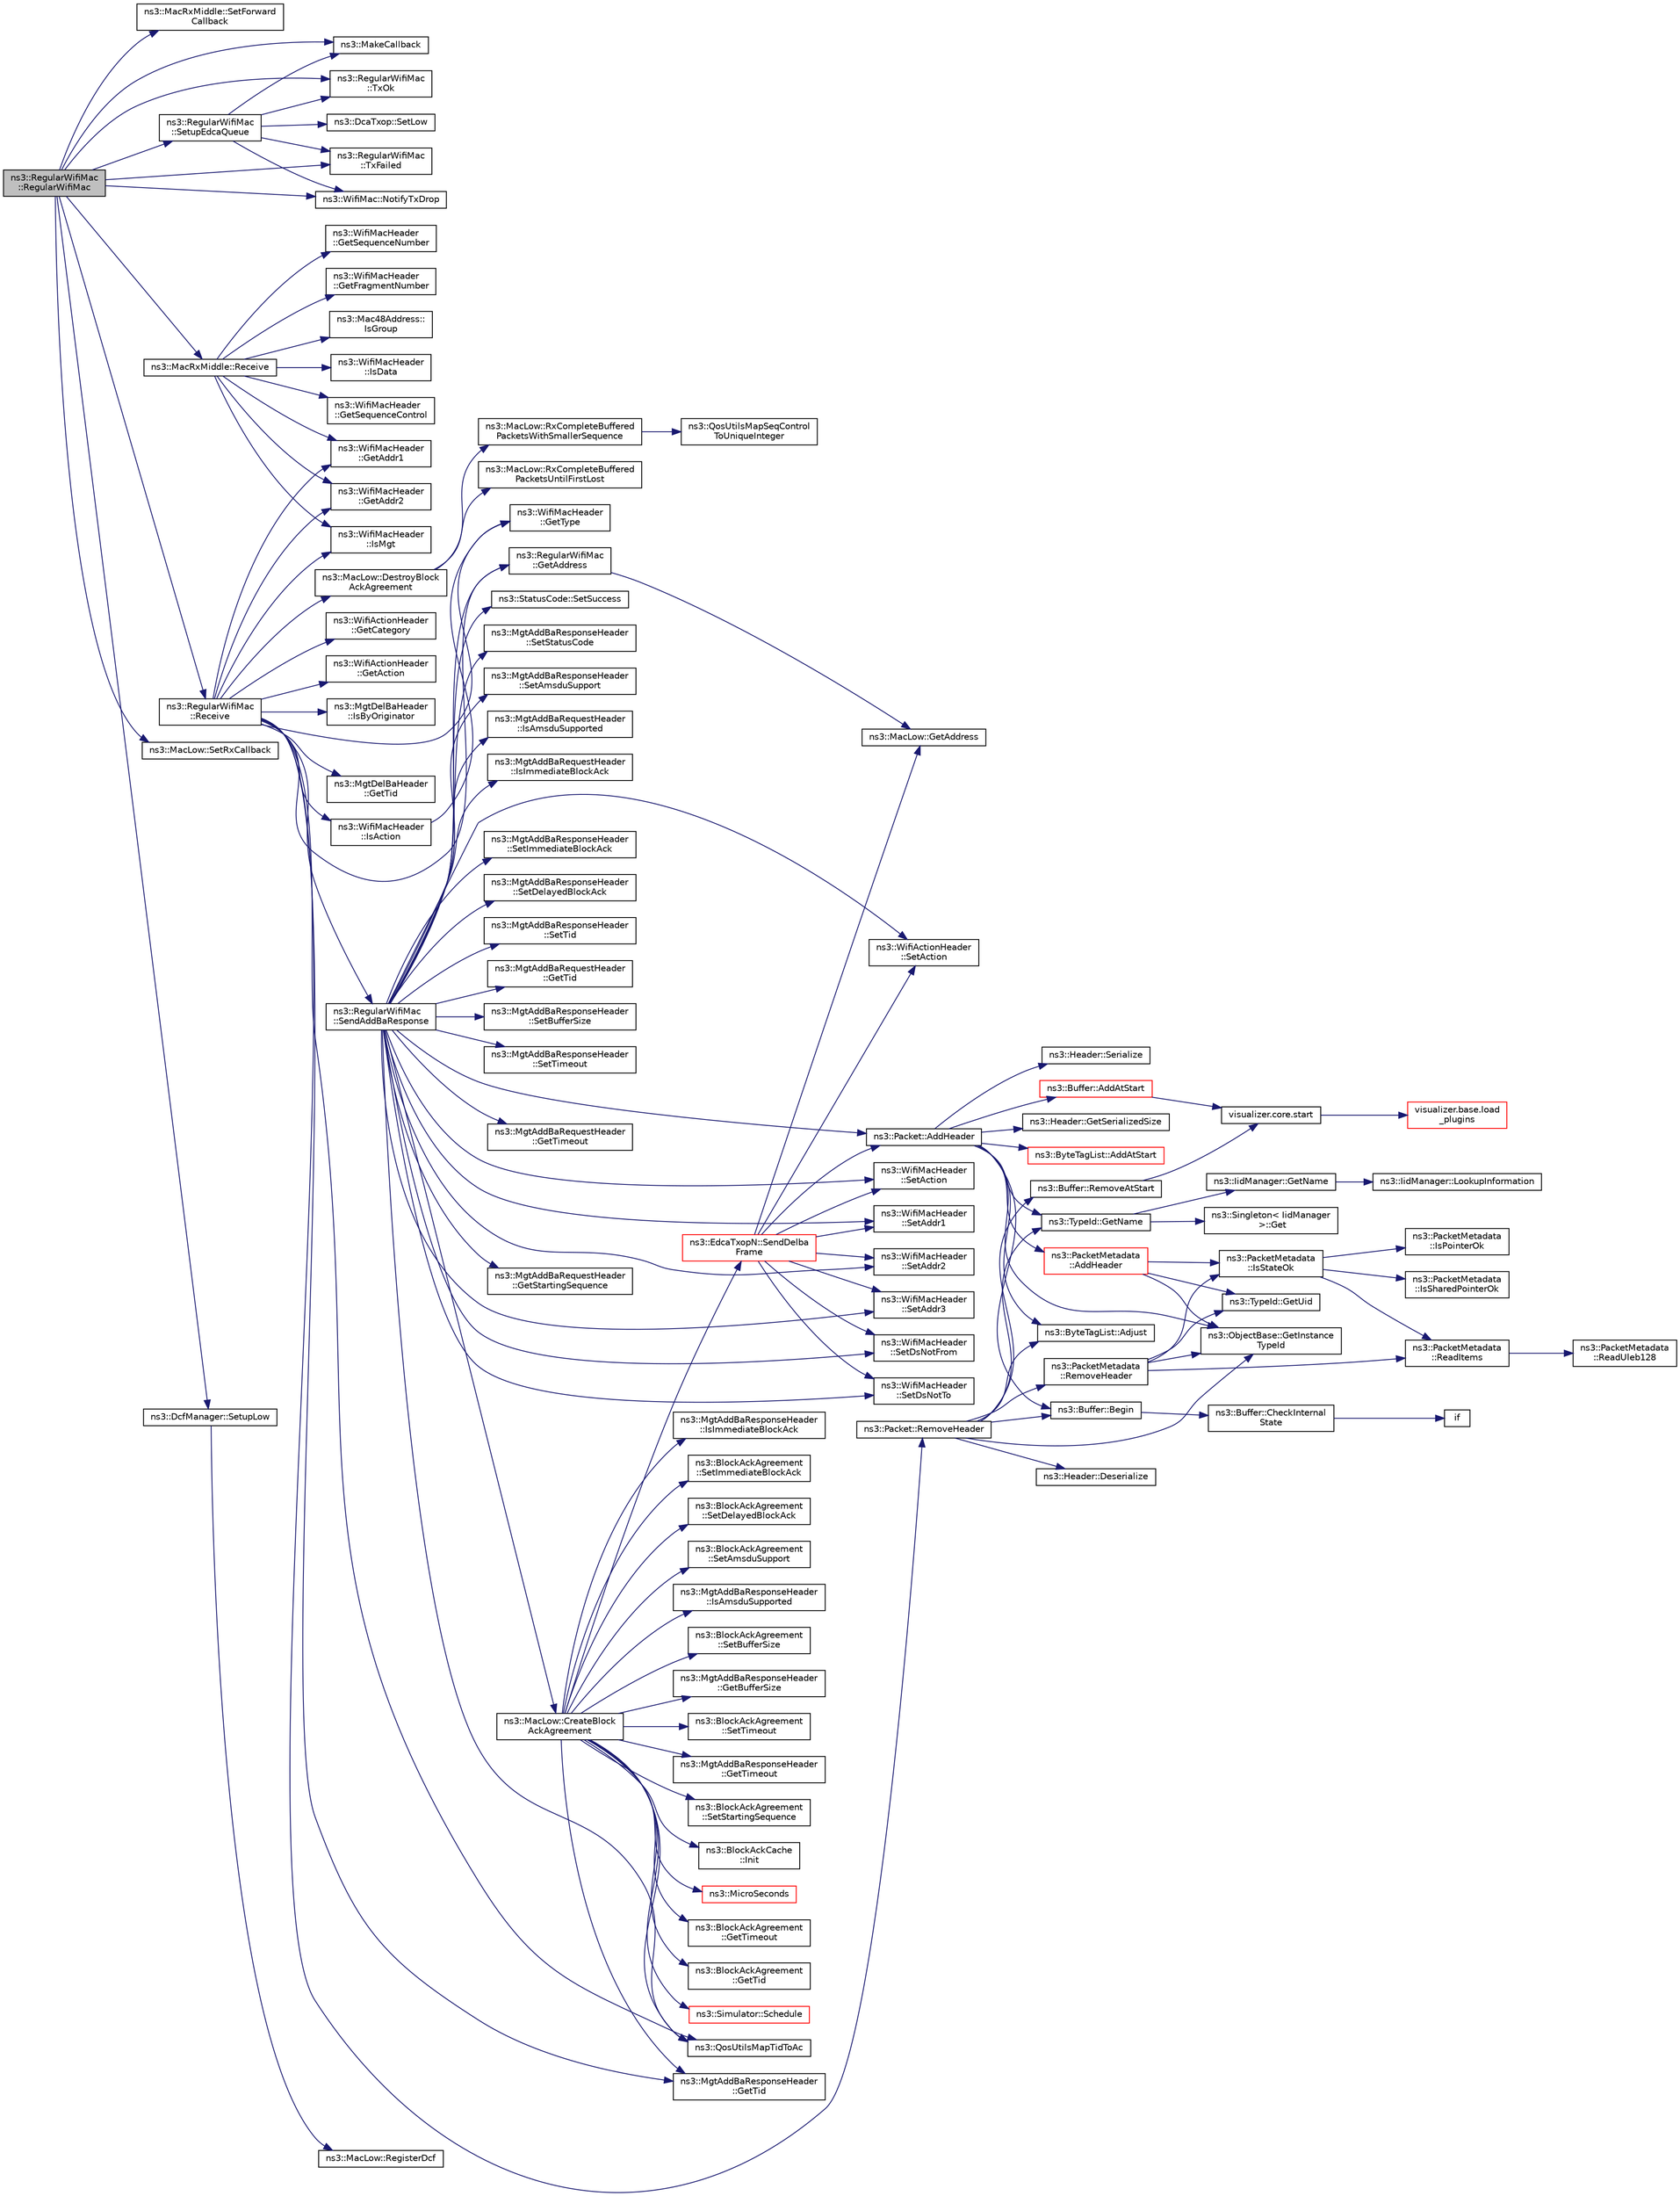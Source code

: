 digraph "ns3::RegularWifiMac::RegularWifiMac"
{
  edge [fontname="Helvetica",fontsize="10",labelfontname="Helvetica",labelfontsize="10"];
  node [fontname="Helvetica",fontsize="10",shape=record];
  rankdir="LR";
  Node1 [label="ns3::RegularWifiMac\l::RegularWifiMac",height=0.2,width=0.4,color="black", fillcolor="grey75", style="filled", fontcolor="black"];
  Node1 -> Node2 [color="midnightblue",fontsize="10",style="solid"];
  Node2 [label="ns3::MacRxMiddle::SetForward\lCallback",height=0.2,width=0.4,color="black", fillcolor="white", style="filled",URL="$d9/dfc/classns3_1_1MacRxMiddle.html#a0ad2ae4b6ac935309311eae2997bd9b8"];
  Node1 -> Node3 [color="midnightblue",fontsize="10",style="solid"];
  Node3 [label="ns3::MakeCallback",height=0.2,width=0.4,color="black", fillcolor="white", style="filled",URL="$dd/de0/group__makecallbackmemptr.html#ga9376283685aa99d204048d6a4b7610a4"];
  Node1 -> Node4 [color="midnightblue",fontsize="10",style="solid"];
  Node4 [label="ns3::RegularWifiMac\l::Receive",height=0.2,width=0.4,color="black", fillcolor="white", style="filled",URL="$df/db9/classns3_1_1RegularWifiMac.html#a9abbbcea65b6dc416ab1b44785c40e9f"];
  Node4 -> Node5 [color="midnightblue",fontsize="10",style="solid"];
  Node5 [label="ns3::WifiMacHeader\l::GetAddr1",height=0.2,width=0.4,color="black", fillcolor="white", style="filled",URL="$d2/d9b/classns3_1_1WifiMacHeader.html#a5ddcfd82e7c5a17ffea5be9246544530"];
  Node4 -> Node6 [color="midnightblue",fontsize="10",style="solid"];
  Node6 [label="ns3::WifiMacHeader\l::GetAddr2",height=0.2,width=0.4,color="black", fillcolor="white", style="filled",URL="$d2/d9b/classns3_1_1WifiMacHeader.html#ac1fa908f4fb46931e5b33e3f4daa54d2"];
  Node4 -> Node7 [color="midnightblue",fontsize="10",style="solid"];
  Node7 [label="ns3::RegularWifiMac\l::GetAddress",height=0.2,width=0.4,color="black", fillcolor="white", style="filled",URL="$df/db9/classns3_1_1RegularWifiMac.html#aea719a7d05fbc664c50479fc900777b7"];
  Node7 -> Node8 [color="midnightblue",fontsize="10",style="solid"];
  Node8 [label="ns3::MacLow::GetAddress",height=0.2,width=0.4,color="black", fillcolor="white", style="filled",URL="$d3/da6/classns3_1_1MacLow.html#a109922d4f2bb1ee0b2a66aa3bcc48e2f"];
  Node4 -> Node9 [color="midnightblue",fontsize="10",style="solid"];
  Node9 [label="ns3::WifiMacHeader\l::IsMgt",height=0.2,width=0.4,color="black", fillcolor="white", style="filled",URL="$d2/d9b/classns3_1_1WifiMacHeader.html#a2b62ae36cdfcba18d588da756aee4f61"];
  Node4 -> Node10 [color="midnightblue",fontsize="10",style="solid"];
  Node10 [label="ns3::WifiMacHeader\l::IsAction",height=0.2,width=0.4,color="black", fillcolor="white", style="filled",URL="$d2/d9b/classns3_1_1WifiMacHeader.html#a4f0f1dc289f21d3840bd782ff309d33a"];
  Node10 -> Node11 [color="midnightblue",fontsize="10",style="solid"];
  Node11 [label="ns3::WifiMacHeader\l::GetType",height=0.2,width=0.4,color="black", fillcolor="white", style="filled",URL="$d2/d9b/classns3_1_1WifiMacHeader.html#a393067652a2b6c06d645366912ddf748"];
  Node4 -> Node12 [color="midnightblue",fontsize="10",style="solid"];
  Node12 [label="ns3::Packet::RemoveHeader",height=0.2,width=0.4,color="black", fillcolor="white", style="filled",URL="$dd/d7a/classns3_1_1Packet.html#a0961eccf975d75f902d40956c93ba63e",tooltip="Deserialize and remove the header from the internal buffer. "];
  Node12 -> Node13 [color="midnightblue",fontsize="10",style="solid"];
  Node13 [label="ns3::Header::Deserialize",height=0.2,width=0.4,color="black", fillcolor="white", style="filled",URL="$d6/dae/classns3_1_1Header.html#a78be9400bb66b2a8543606f395ef5396"];
  Node12 -> Node14 [color="midnightblue",fontsize="10",style="solid"];
  Node14 [label="ns3::Buffer::Begin",height=0.2,width=0.4,color="black", fillcolor="white", style="filled",URL="$da/d85/classns3_1_1Buffer.html#a893d4bf50df13e730b6cd0fda91b967f"];
  Node14 -> Node15 [color="midnightblue",fontsize="10",style="solid"];
  Node15 [label="ns3::Buffer::CheckInternal\lState",height=0.2,width=0.4,color="black", fillcolor="white", style="filled",URL="$da/d85/classns3_1_1Buffer.html#a6202ce7f1ecc1fc7a14cc13017375d14",tooltip="Checks the internal buffer structures consistency. "];
  Node15 -> Node16 [color="midnightblue",fontsize="10",style="solid"];
  Node16 [label="if",height=0.2,width=0.4,color="black", fillcolor="white", style="filled",URL="$d8/d0e/loss__ITU1238_8m.html#a419d895abe1313c35fa353c93802647e"];
  Node12 -> Node17 [color="midnightblue",fontsize="10",style="solid"];
  Node17 [label="ns3::ObjectBase::GetInstance\lTypeId",height=0.2,width=0.4,color="black", fillcolor="white", style="filled",URL="$d2/dac/classns3_1_1ObjectBase.html#abe5b43a6f5b99a92a4c3122db31f06fb"];
  Node12 -> Node18 [color="midnightblue",fontsize="10",style="solid"];
  Node18 [label="ns3::TypeId::GetName",height=0.2,width=0.4,color="black", fillcolor="white", style="filled",URL="$d6/d11/classns3_1_1TypeId.html#aa3c41c79ae428b3cb396a9c6bb3ef314"];
  Node18 -> Node19 [color="midnightblue",fontsize="10",style="solid"];
  Node19 [label="ns3::Singleton\< IidManager\l \>::Get",height=0.2,width=0.4,color="black", fillcolor="white", style="filled",URL="$d8/d77/classns3_1_1Singleton.html#a80a2cd3c25a27ea72add7a9f7a141ffa"];
  Node18 -> Node20 [color="midnightblue",fontsize="10",style="solid"];
  Node20 [label="ns3::IidManager::GetName",height=0.2,width=0.4,color="black", fillcolor="white", style="filled",URL="$d4/d1c/classns3_1_1IidManager.html#a5d68d0f0f44594dcdec239dbdb5bf53c"];
  Node20 -> Node21 [color="midnightblue",fontsize="10",style="solid"];
  Node21 [label="ns3::IidManager::LookupInformation",height=0.2,width=0.4,color="black", fillcolor="white", style="filled",URL="$d4/d1c/classns3_1_1IidManager.html#a6b1f4ba2815dba27a377e8a8db2384cf"];
  Node12 -> Node22 [color="midnightblue",fontsize="10",style="solid"];
  Node22 [label="ns3::Buffer::RemoveAtStart",height=0.2,width=0.4,color="black", fillcolor="white", style="filled",URL="$da/d85/classns3_1_1Buffer.html#adeecbb3e8f518aec6fee0437578ade4b"];
  Node22 -> Node23 [color="midnightblue",fontsize="10",style="solid"];
  Node23 [label="visualizer.core.start",height=0.2,width=0.4,color="black", fillcolor="white", style="filled",URL="$df/d6c/namespacevisualizer_1_1core.html#a2a35e5d8a34af358b508dac8635754e0"];
  Node23 -> Node24 [color="midnightblue",fontsize="10",style="solid"];
  Node24 [label="visualizer.base.load\l_plugins",height=0.2,width=0.4,color="red", fillcolor="white", style="filled",URL="$d4/d39/namespacevisualizer_1_1base.html#ad171497a5ff1afe0a73bedaebf35448f"];
  Node12 -> Node25 [color="midnightblue",fontsize="10",style="solid"];
  Node25 [label="ns3::ByteTagList::Adjust",height=0.2,width=0.4,color="black", fillcolor="white", style="filled",URL="$dd/d64/classns3_1_1ByteTagList.html#a1fec06d7e6daaf8039cf2a148e4090f2"];
  Node12 -> Node26 [color="midnightblue",fontsize="10",style="solid"];
  Node26 [label="ns3::PacketMetadata\l::RemoveHeader",height=0.2,width=0.4,color="black", fillcolor="white", style="filled",URL="$d1/db1/classns3_1_1PacketMetadata.html#afa8a589ec783d4998516d7f39f21242d",tooltip="Remove an header. "];
  Node26 -> Node17 [color="midnightblue",fontsize="10",style="solid"];
  Node26 -> Node27 [color="midnightblue",fontsize="10",style="solid"];
  Node27 [label="ns3::TypeId::GetUid",height=0.2,width=0.4,color="black", fillcolor="white", style="filled",URL="$d6/d11/classns3_1_1TypeId.html#acd3e41de6340d06299f4fd63e2ed8da0"];
  Node26 -> Node28 [color="midnightblue",fontsize="10",style="solid"];
  Node28 [label="ns3::PacketMetadata\l::IsStateOk",height=0.2,width=0.4,color="black", fillcolor="white", style="filled",URL="$d1/db1/classns3_1_1PacketMetadata.html#a208d3163e28704438cdd4d30318e489c",tooltip="Check if the metadata state is ok. "];
  Node28 -> Node29 [color="midnightblue",fontsize="10",style="solid"];
  Node29 [label="ns3::PacketMetadata\l::IsPointerOk",height=0.2,width=0.4,color="black", fillcolor="white", style="filled",URL="$d1/db1/classns3_1_1PacketMetadata.html#acf15fba7d020ebd77591619b5ad273c5",tooltip="Check if the position is valid. "];
  Node28 -> Node30 [color="midnightblue",fontsize="10",style="solid"];
  Node30 [label="ns3::PacketMetadata\l::ReadItems",height=0.2,width=0.4,color="black", fillcolor="white", style="filled",URL="$d1/db1/classns3_1_1PacketMetadata.html#a3719ad2c32313a9a1c74462322e8b517",tooltip="Read items. "];
  Node30 -> Node31 [color="midnightblue",fontsize="10",style="solid"];
  Node31 [label="ns3::PacketMetadata\l::ReadUleb128",height=0.2,width=0.4,color="black", fillcolor="white", style="filled",URL="$d1/db1/classns3_1_1PacketMetadata.html#a7ae75db766a843dbee8960ae8cbf23ee",tooltip="Read a ULEB128 (Unsigned Little Endian Base 128) coded number. "];
  Node28 -> Node32 [color="midnightblue",fontsize="10",style="solid"];
  Node32 [label="ns3::PacketMetadata\l::IsSharedPointerOk",height=0.2,width=0.4,color="black", fillcolor="white", style="filled",URL="$d1/db1/classns3_1_1PacketMetadata.html#ae62c5bb3dce611a0f8c5e9ba3ba8e26e",tooltip="Check if the position is valid. "];
  Node26 -> Node30 [color="midnightblue",fontsize="10",style="solid"];
  Node4 -> Node33 [color="midnightblue",fontsize="10",style="solid"];
  Node33 [label="ns3::WifiActionHeader\l::GetCategory",height=0.2,width=0.4,color="black", fillcolor="white", style="filled",URL="$d3/d69/classns3_1_1WifiActionHeader.html#a6770270aecf8921377529d1c16cc10f2"];
  Node4 -> Node34 [color="midnightblue",fontsize="10",style="solid"];
  Node34 [label="ns3::WifiActionHeader\l::GetAction",height=0.2,width=0.4,color="black", fillcolor="white", style="filled",URL="$d3/d69/classns3_1_1WifiActionHeader.html#a9ec1872abca36121927fb83c837a4966"];
  Node4 -> Node35 [color="midnightblue",fontsize="10",style="solid"];
  Node35 [label="ns3::RegularWifiMac\l::SendAddBaResponse",height=0.2,width=0.4,color="black", fillcolor="white", style="filled",URL="$df/db9/classns3_1_1RegularWifiMac.html#a7f68e740fc48cfc03df7330077af8113"];
  Node35 -> Node36 [color="midnightblue",fontsize="10",style="solid"];
  Node36 [label="ns3::WifiMacHeader\l::SetAction",height=0.2,width=0.4,color="black", fillcolor="white", style="filled",URL="$d2/d9b/classns3_1_1WifiMacHeader.html#a71238ec5b36713706b81fbec818a7e4b"];
  Node35 -> Node37 [color="midnightblue",fontsize="10",style="solid"];
  Node37 [label="ns3::WifiMacHeader\l::SetAddr1",height=0.2,width=0.4,color="black", fillcolor="white", style="filled",URL="$d2/d9b/classns3_1_1WifiMacHeader.html#a6478a02b80d5c01657714c5c7a0ae1cb"];
  Node35 -> Node38 [color="midnightblue",fontsize="10",style="solid"];
  Node38 [label="ns3::WifiMacHeader\l::SetAddr2",height=0.2,width=0.4,color="black", fillcolor="white", style="filled",URL="$d2/d9b/classns3_1_1WifiMacHeader.html#ab6a0efdc43d39b5da5d17eae9665271d"];
  Node35 -> Node7 [color="midnightblue",fontsize="10",style="solid"];
  Node35 -> Node39 [color="midnightblue",fontsize="10",style="solid"];
  Node39 [label="ns3::WifiMacHeader\l::SetAddr3",height=0.2,width=0.4,color="black", fillcolor="white", style="filled",URL="$d2/d9b/classns3_1_1WifiMacHeader.html#ace2fd1624db247bd42cbe9182996bb0e"];
  Node35 -> Node40 [color="midnightblue",fontsize="10",style="solid"];
  Node40 [label="ns3::WifiMacHeader\l::SetDsNotFrom",height=0.2,width=0.4,color="black", fillcolor="white", style="filled",URL="$d2/d9b/classns3_1_1WifiMacHeader.html#a02edeb349da4aacc6b376fcf76ff99cc"];
  Node35 -> Node41 [color="midnightblue",fontsize="10",style="solid"];
  Node41 [label="ns3::WifiMacHeader\l::SetDsNotTo",height=0.2,width=0.4,color="black", fillcolor="white", style="filled",URL="$d2/d9b/classns3_1_1WifiMacHeader.html#a977cd5a09062bfc3660a23acdebd75ec"];
  Node35 -> Node42 [color="midnightblue",fontsize="10",style="solid"];
  Node42 [label="ns3::StatusCode::SetSuccess",height=0.2,width=0.4,color="black", fillcolor="white", style="filled",URL="$d1/d37/classns3_1_1StatusCode.html#afc87e9e7e5d6e945c8e85610667ead48"];
  Node35 -> Node43 [color="midnightblue",fontsize="10",style="solid"];
  Node43 [label="ns3::MgtAddBaResponseHeader\l::SetStatusCode",height=0.2,width=0.4,color="black", fillcolor="white", style="filled",URL="$db/d55/classns3_1_1MgtAddBaResponseHeader.html#a9d2c110b833396be651a392e93c24c13"];
  Node35 -> Node44 [color="midnightblue",fontsize="10",style="solid"];
  Node44 [label="ns3::MgtAddBaResponseHeader\l::SetAmsduSupport",height=0.2,width=0.4,color="black", fillcolor="white", style="filled",URL="$db/d55/classns3_1_1MgtAddBaResponseHeader.html#ac16b00127932b649f63eea6f8bf63071"];
  Node35 -> Node45 [color="midnightblue",fontsize="10",style="solid"];
  Node45 [label="ns3::MgtAddBaRequestHeader\l::IsAmsduSupported",height=0.2,width=0.4,color="black", fillcolor="white", style="filled",URL="$d6/d2d/classns3_1_1MgtAddBaRequestHeader.html#abbb0f7e7dc240a98806c55d9c72abc0c"];
  Node35 -> Node46 [color="midnightblue",fontsize="10",style="solid"];
  Node46 [label="ns3::MgtAddBaRequestHeader\l::IsImmediateBlockAck",height=0.2,width=0.4,color="black", fillcolor="white", style="filled",URL="$d6/d2d/classns3_1_1MgtAddBaRequestHeader.html#ae4b878b7857cd210218d1bca50e69185"];
  Node35 -> Node47 [color="midnightblue",fontsize="10",style="solid"];
  Node47 [label="ns3::MgtAddBaResponseHeader\l::SetImmediateBlockAck",height=0.2,width=0.4,color="black", fillcolor="white", style="filled",URL="$db/d55/classns3_1_1MgtAddBaResponseHeader.html#ae6633970c7242aa71b1fc61449624fac"];
  Node35 -> Node48 [color="midnightblue",fontsize="10",style="solid"];
  Node48 [label="ns3::MgtAddBaResponseHeader\l::SetDelayedBlockAck",height=0.2,width=0.4,color="black", fillcolor="white", style="filled",URL="$db/d55/classns3_1_1MgtAddBaResponseHeader.html#ad9766d5b1d1126af95c6dbdc3ec367b5"];
  Node35 -> Node49 [color="midnightblue",fontsize="10",style="solid"];
  Node49 [label="ns3::MgtAddBaResponseHeader\l::SetTid",height=0.2,width=0.4,color="black", fillcolor="white", style="filled",URL="$db/d55/classns3_1_1MgtAddBaResponseHeader.html#a09b380ccd07d4fb59a6300a325265a7e"];
  Node35 -> Node50 [color="midnightblue",fontsize="10",style="solid"];
  Node50 [label="ns3::MgtAddBaRequestHeader\l::GetTid",height=0.2,width=0.4,color="black", fillcolor="white", style="filled",URL="$d6/d2d/classns3_1_1MgtAddBaRequestHeader.html#ab4d890cd3fd2cd11b15da17c8b35bf69"];
  Node35 -> Node51 [color="midnightblue",fontsize="10",style="solid"];
  Node51 [label="ns3::MgtAddBaResponseHeader\l::SetBufferSize",height=0.2,width=0.4,color="black", fillcolor="white", style="filled",URL="$db/d55/classns3_1_1MgtAddBaResponseHeader.html#a7fae4569e8a6c0d210d1860c70b8e2f7"];
  Node35 -> Node52 [color="midnightblue",fontsize="10",style="solid"];
  Node52 [label="ns3::MgtAddBaResponseHeader\l::SetTimeout",height=0.2,width=0.4,color="black", fillcolor="white", style="filled",URL="$db/d55/classns3_1_1MgtAddBaResponseHeader.html#a6bcb6acdbb1cb9abb3b91beadda40da2"];
  Node35 -> Node53 [color="midnightblue",fontsize="10",style="solid"];
  Node53 [label="ns3::MgtAddBaRequestHeader\l::GetTimeout",height=0.2,width=0.4,color="black", fillcolor="white", style="filled",URL="$d6/d2d/classns3_1_1MgtAddBaRequestHeader.html#a108b536808a305fd95d2452828200a02"];
  Node35 -> Node54 [color="midnightblue",fontsize="10",style="solid"];
  Node54 [label="ns3::WifiActionHeader\l::SetAction",height=0.2,width=0.4,color="black", fillcolor="white", style="filled",URL="$d3/d69/classns3_1_1WifiActionHeader.html#ab904b1e476e1dd0e0426c84c5970a2eb"];
  Node35 -> Node55 [color="midnightblue",fontsize="10",style="solid"];
  Node55 [label="ns3::Packet::AddHeader",height=0.2,width=0.4,color="black", fillcolor="white", style="filled",URL="$dd/d7a/classns3_1_1Packet.html#a465108c595a0bc592095cbcab1832ed8",tooltip="Add header to this packet. "];
  Node55 -> Node56 [color="midnightblue",fontsize="10",style="solid"];
  Node56 [label="ns3::Header::GetSerializedSize",height=0.2,width=0.4,color="black", fillcolor="white", style="filled",URL="$d6/dae/classns3_1_1Header.html#a6ef0497eabc1b1fb0ad42738eb73f934"];
  Node55 -> Node17 [color="midnightblue",fontsize="10",style="solid"];
  Node55 -> Node18 [color="midnightblue",fontsize="10",style="solid"];
  Node55 -> Node57 [color="midnightblue",fontsize="10",style="solid"];
  Node57 [label="ns3::Buffer::AddAtStart",height=0.2,width=0.4,color="red", fillcolor="white", style="filled",URL="$da/d85/classns3_1_1Buffer.html#a8abd8164c3671d3dadc98fc66fade7b1"];
  Node57 -> Node23 [color="midnightblue",fontsize="10",style="solid"];
  Node55 -> Node25 [color="midnightblue",fontsize="10",style="solid"];
  Node55 -> Node58 [color="midnightblue",fontsize="10",style="solid"];
  Node58 [label="ns3::ByteTagList::AddAtStart",height=0.2,width=0.4,color="red", fillcolor="white", style="filled",URL="$dd/d64/classns3_1_1ByteTagList.html#acb4563fbe4299c55af41ba7a166b71d5"];
  Node55 -> Node59 [color="midnightblue",fontsize="10",style="solid"];
  Node59 [label="ns3::Header::Serialize",height=0.2,width=0.4,color="black", fillcolor="white", style="filled",URL="$d6/dae/classns3_1_1Header.html#afb61f1aac69ff8349a6bfe521fab5404"];
  Node55 -> Node14 [color="midnightblue",fontsize="10",style="solid"];
  Node55 -> Node60 [color="midnightblue",fontsize="10",style="solid"];
  Node60 [label="ns3::PacketMetadata\l::AddHeader",height=0.2,width=0.4,color="red", fillcolor="white", style="filled",URL="$d1/db1/classns3_1_1PacketMetadata.html#abdce736c4c5f647242f0808c0d2f9249",tooltip="Add an header. "];
  Node60 -> Node28 [color="midnightblue",fontsize="10",style="solid"];
  Node60 -> Node17 [color="midnightblue",fontsize="10",style="solid"];
  Node60 -> Node27 [color="midnightblue",fontsize="10",style="solid"];
  Node35 -> Node61 [color="midnightblue",fontsize="10",style="solid"];
  Node61 [label="ns3::MacLow::CreateBlock\lAckAgreement",height=0.2,width=0.4,color="black", fillcolor="white", style="filled",URL="$d3/da6/classns3_1_1MacLow.html#ab70f7f727b5f9e1e1357a73e29ba7f82"];
  Node61 -> Node62 [color="midnightblue",fontsize="10",style="solid"];
  Node62 [label="ns3::MgtAddBaResponseHeader\l::GetTid",height=0.2,width=0.4,color="black", fillcolor="white", style="filled",URL="$db/d55/classns3_1_1MgtAddBaResponseHeader.html#a643b70f2e86aa454c58d2d807bcccde7"];
  Node61 -> Node63 [color="midnightblue",fontsize="10",style="solid"];
  Node63 [label="ns3::MgtAddBaResponseHeader\l::IsImmediateBlockAck",height=0.2,width=0.4,color="black", fillcolor="white", style="filled",URL="$db/d55/classns3_1_1MgtAddBaResponseHeader.html#a3dceb717f201736574b322d6245ac00f"];
  Node61 -> Node64 [color="midnightblue",fontsize="10",style="solid"];
  Node64 [label="ns3::BlockAckAgreement\l::SetImmediateBlockAck",height=0.2,width=0.4,color="black", fillcolor="white", style="filled",URL="$d8/d42/classns3_1_1BlockAckAgreement.html#a10cc1c1547def33759fd958ff5cfe8b2"];
  Node61 -> Node65 [color="midnightblue",fontsize="10",style="solid"];
  Node65 [label="ns3::BlockAckAgreement\l::SetDelayedBlockAck",height=0.2,width=0.4,color="black", fillcolor="white", style="filled",URL="$d8/d42/classns3_1_1BlockAckAgreement.html#a306b340b9e9f05cbd5fedd3a412aa6ca"];
  Node61 -> Node66 [color="midnightblue",fontsize="10",style="solid"];
  Node66 [label="ns3::BlockAckAgreement\l::SetAmsduSupport",height=0.2,width=0.4,color="black", fillcolor="white", style="filled",URL="$d8/d42/classns3_1_1BlockAckAgreement.html#a8597f6b15616bc0faac1e35966cda24f"];
  Node61 -> Node67 [color="midnightblue",fontsize="10",style="solid"];
  Node67 [label="ns3::MgtAddBaResponseHeader\l::IsAmsduSupported",height=0.2,width=0.4,color="black", fillcolor="white", style="filled",URL="$db/d55/classns3_1_1MgtAddBaResponseHeader.html#a89a9baf019ce6b0ed4e4de80bd3ba24b"];
  Node61 -> Node68 [color="midnightblue",fontsize="10",style="solid"];
  Node68 [label="ns3::BlockAckAgreement\l::SetBufferSize",height=0.2,width=0.4,color="black", fillcolor="white", style="filled",URL="$d8/d42/classns3_1_1BlockAckAgreement.html#a78071664adb9207a45124d882b1860c8"];
  Node61 -> Node69 [color="midnightblue",fontsize="10",style="solid"];
  Node69 [label="ns3::MgtAddBaResponseHeader\l::GetBufferSize",height=0.2,width=0.4,color="black", fillcolor="white", style="filled",URL="$db/d55/classns3_1_1MgtAddBaResponseHeader.html#adaec25030095902533000b047acfa20e"];
  Node61 -> Node70 [color="midnightblue",fontsize="10",style="solid"];
  Node70 [label="ns3::BlockAckAgreement\l::SetTimeout",height=0.2,width=0.4,color="black", fillcolor="white", style="filled",URL="$d8/d42/classns3_1_1BlockAckAgreement.html#aad0a85e49e6e939a2d23094acf871c7b"];
  Node61 -> Node71 [color="midnightblue",fontsize="10",style="solid"];
  Node71 [label="ns3::MgtAddBaResponseHeader\l::GetTimeout",height=0.2,width=0.4,color="black", fillcolor="white", style="filled",URL="$db/d55/classns3_1_1MgtAddBaResponseHeader.html#a6cf6c014d9634ef17568d9c8395f1d6b"];
  Node61 -> Node72 [color="midnightblue",fontsize="10",style="solid"];
  Node72 [label="ns3::BlockAckAgreement\l::SetStartingSequence",height=0.2,width=0.4,color="black", fillcolor="white", style="filled",URL="$d8/d42/classns3_1_1BlockAckAgreement.html#a2845733071e12a0f049bb7a90e174d61"];
  Node61 -> Node73 [color="midnightblue",fontsize="10",style="solid"];
  Node73 [label="ns3::BlockAckCache\l::Init",height=0.2,width=0.4,color="black", fillcolor="white", style="filled",URL="$da/d53/classns3_1_1BlockAckCache.html#a38bbf9991bacc70374daf9b9f59731e1"];
  Node61 -> Node74 [color="midnightblue",fontsize="10",style="solid"];
  Node74 [label="ns3::MicroSeconds",height=0.2,width=0.4,color="red", fillcolor="white", style="filled",URL="$d1/dec/group__timecivil.html#ga17465a639c8d1464e76538afdd78a9f0"];
  Node61 -> Node75 [color="midnightblue",fontsize="10",style="solid"];
  Node75 [label="ns3::BlockAckAgreement\l::GetTimeout",height=0.2,width=0.4,color="black", fillcolor="white", style="filled",URL="$d8/d42/classns3_1_1BlockAckAgreement.html#a657cea60759c182dd429d1257b2ef6a4"];
  Node61 -> Node76 [color="midnightblue",fontsize="10",style="solid"];
  Node76 [label="ns3::QosUtilsMapTidToAc",height=0.2,width=0.4,color="black", fillcolor="white", style="filled",URL="$df/d5e/group__wifi.html#ga4e36efcff6dd83eaee42e1af0de43d48"];
  Node61 -> Node77 [color="midnightblue",fontsize="10",style="solid"];
  Node77 [label="ns3::BlockAckAgreement\l::GetTid",height=0.2,width=0.4,color="black", fillcolor="white", style="filled",URL="$d8/d42/classns3_1_1BlockAckAgreement.html#abde33346da920d38ea70bf7e83620315"];
  Node61 -> Node78 [color="midnightblue",fontsize="10",style="solid"];
  Node78 [label="ns3::Simulator::Schedule",height=0.2,width=0.4,color="red", fillcolor="white", style="filled",URL="$d7/deb/classns3_1_1Simulator.html#a671882c894a08af4a5e91181bf1eec13"];
  Node61 -> Node79 [color="midnightblue",fontsize="10",style="solid"];
  Node79 [label="ns3::EdcaTxopN::SendDelba\lFrame",height=0.2,width=0.4,color="red", fillcolor="white", style="filled",URL="$dc/db8/classns3_1_1EdcaTxopN.html#a3a14d846328f0d5447f44d7c2f3c607e"];
  Node79 -> Node36 [color="midnightblue",fontsize="10",style="solid"];
  Node79 -> Node37 [color="midnightblue",fontsize="10",style="solid"];
  Node79 -> Node38 [color="midnightblue",fontsize="10",style="solid"];
  Node79 -> Node8 [color="midnightblue",fontsize="10",style="solid"];
  Node79 -> Node39 [color="midnightblue",fontsize="10",style="solid"];
  Node79 -> Node41 [color="midnightblue",fontsize="10",style="solid"];
  Node79 -> Node40 [color="midnightblue",fontsize="10",style="solid"];
  Node79 -> Node54 [color="midnightblue",fontsize="10",style="solid"];
  Node79 -> Node55 [color="midnightblue",fontsize="10",style="solid"];
  Node35 -> Node80 [color="midnightblue",fontsize="10",style="solid"];
  Node80 [label="ns3::MgtAddBaRequestHeader\l::GetStartingSequence",height=0.2,width=0.4,color="black", fillcolor="white", style="filled",URL="$d6/d2d/classns3_1_1MgtAddBaRequestHeader.html#a66a5f1001da0f938b342b81b1330eb15"];
  Node35 -> Node76 [color="midnightblue",fontsize="10",style="solid"];
  Node4 -> Node76 [color="midnightblue",fontsize="10",style="solid"];
  Node4 -> Node62 [color="midnightblue",fontsize="10",style="solid"];
  Node4 -> Node81 [color="midnightblue",fontsize="10",style="solid"];
  Node81 [label="ns3::MgtDelBaHeader\l::IsByOriginator",height=0.2,width=0.4,color="black", fillcolor="white", style="filled",URL="$df/dd8/classns3_1_1MgtDelBaHeader.html#a4b915851bba8240ae71d4e0b7c797811"];
  Node4 -> Node82 [color="midnightblue",fontsize="10",style="solid"];
  Node82 [label="ns3::MacLow::DestroyBlock\lAckAgreement",height=0.2,width=0.4,color="black", fillcolor="white", style="filled",URL="$d3/da6/classns3_1_1MacLow.html#ada8f9b5da9cbfb2a63b1d740ab88216d"];
  Node82 -> Node83 [color="midnightblue",fontsize="10",style="solid"];
  Node83 [label="ns3::MacLow::RxCompleteBuffered\lPacketsWithSmallerSequence",height=0.2,width=0.4,color="black", fillcolor="white", style="filled",URL="$d3/da6/classns3_1_1MacLow.html#aaed81a6cbf94baf2b2f17b9f96b8474d"];
  Node83 -> Node84 [color="midnightblue",fontsize="10",style="solid"];
  Node84 [label="ns3::QosUtilsMapSeqControl\lToUniqueInteger",height=0.2,width=0.4,color="black", fillcolor="white", style="filled",URL="$df/d5e/group__wifi.html#ga841296fae895cac77a0e14183b8134e0"];
  Node82 -> Node85 [color="midnightblue",fontsize="10",style="solid"];
  Node85 [label="ns3::MacLow::RxCompleteBuffered\lPacketsUntilFirstLost",height=0.2,width=0.4,color="black", fillcolor="white", style="filled",URL="$d3/da6/classns3_1_1MacLow.html#aeadf392d37d323fb81f0ef0766f2359a"];
  Node4 -> Node86 [color="midnightblue",fontsize="10",style="solid"];
  Node86 [label="ns3::MgtDelBaHeader\l::GetTid",height=0.2,width=0.4,color="black", fillcolor="white", style="filled",URL="$df/dd8/classns3_1_1MgtDelBaHeader.html#a67177f3adf061ae7c2cd2cdd9f1cb9ce"];
  Node4 -> Node11 [color="midnightblue",fontsize="10",style="solid"];
  Node1 -> Node87 [color="midnightblue",fontsize="10",style="solid"];
  Node87 [label="ns3::MacLow::SetRxCallback",height=0.2,width=0.4,color="black", fillcolor="white", style="filled",URL="$d3/da6/classns3_1_1MacLow.html#abc6afc705f9a59bd53ebc08bd8afd90f"];
  Node1 -> Node88 [color="midnightblue",fontsize="10",style="solid"];
  Node88 [label="ns3::MacRxMiddle::Receive",height=0.2,width=0.4,color="black", fillcolor="white", style="filled",URL="$d9/dfc/classns3_1_1MacRxMiddle.html#a924ddb6f8cea2daa6701325c7422dc59"];
  Node88 -> Node89 [color="midnightblue",fontsize="10",style="solid"];
  Node89 [label="ns3::WifiMacHeader\l::IsData",height=0.2,width=0.4,color="black", fillcolor="white", style="filled",URL="$d2/d9b/classns3_1_1WifiMacHeader.html#ac40b6a967f6bcca6f29ea21c6c27b696"];
  Node88 -> Node9 [color="midnightblue",fontsize="10",style="solid"];
  Node88 -> Node90 [color="midnightblue",fontsize="10",style="solid"];
  Node90 [label="ns3::WifiMacHeader\l::GetSequenceControl",height=0.2,width=0.4,color="black", fillcolor="white", style="filled",URL="$d2/d9b/classns3_1_1WifiMacHeader.html#a9d6c7e809271331e5271d29e58800593"];
  Node88 -> Node6 [color="midnightblue",fontsize="10",style="solid"];
  Node88 -> Node91 [color="midnightblue",fontsize="10",style="solid"];
  Node91 [label="ns3::WifiMacHeader\l::GetSequenceNumber",height=0.2,width=0.4,color="black", fillcolor="white", style="filled",URL="$d2/d9b/classns3_1_1WifiMacHeader.html#aa202a29c2d6aebe9b3d589e58cbd17bb"];
  Node88 -> Node92 [color="midnightblue",fontsize="10",style="solid"];
  Node92 [label="ns3::WifiMacHeader\l::GetFragmentNumber",height=0.2,width=0.4,color="black", fillcolor="white", style="filled",URL="$d2/d9b/classns3_1_1WifiMacHeader.html#aae43c0ba5ec30e308c7c975296046da2"];
  Node88 -> Node5 [color="midnightblue",fontsize="10",style="solid"];
  Node88 -> Node93 [color="midnightblue",fontsize="10",style="solid"];
  Node93 [label="ns3::Mac48Address::\lIsGroup",height=0.2,width=0.4,color="black", fillcolor="white", style="filled",URL="$db/dee/classns3_1_1Mac48Address.html#ae191b13b8ecd9d138c2301483ab826e8"];
  Node1 -> Node94 [color="midnightblue",fontsize="10",style="solid"];
  Node94 [label="ns3::DcfManager::SetupLow",height=0.2,width=0.4,color="black", fillcolor="white", style="filled",URL="$de/d60/classns3_1_1DcfManager.html#af744fc49f79b89475ae47004962bc989"];
  Node94 -> Node95 [color="midnightblue",fontsize="10",style="solid"];
  Node95 [label="ns3::MacLow::RegisterDcf",height=0.2,width=0.4,color="black", fillcolor="white", style="filled",URL="$d3/da6/classns3_1_1MacLow.html#af68ad85663b5dac711213b900bc0bdb2"];
  Node1 -> Node96 [color="midnightblue",fontsize="10",style="solid"];
  Node96 [label="ns3::RegularWifiMac\l::TxOk",height=0.2,width=0.4,color="black", fillcolor="white", style="filled",URL="$df/db9/classns3_1_1RegularWifiMac.html#a3ba5567e68201374ee1509d2cb1bbe7f"];
  Node1 -> Node97 [color="midnightblue",fontsize="10",style="solid"];
  Node97 [label="ns3::RegularWifiMac\l::TxFailed",height=0.2,width=0.4,color="black", fillcolor="white", style="filled",URL="$df/db9/classns3_1_1RegularWifiMac.html#a5ceb49e604b64dd12289968581693e41"];
  Node1 -> Node98 [color="midnightblue",fontsize="10",style="solid"];
  Node98 [label="ns3::WifiMac::NotifyTxDrop",height=0.2,width=0.4,color="black", fillcolor="white", style="filled",URL="$d4/d7c/classns3_1_1WifiMac.html#aef7418bfb03d5146dda41c392f3e6671"];
  Node1 -> Node99 [color="midnightblue",fontsize="10",style="solid"];
  Node99 [label="ns3::RegularWifiMac\l::SetupEdcaQueue",height=0.2,width=0.4,color="black", fillcolor="white", style="filled",URL="$df/db9/classns3_1_1RegularWifiMac.html#a4f5fd33ab92758cd2a117f57dd45eff1"];
  Node99 -> Node100 [color="midnightblue",fontsize="10",style="solid"];
  Node100 [label="ns3::DcaTxop::SetLow",height=0.2,width=0.4,color="black", fillcolor="white", style="filled",URL="$d3/d74/classns3_1_1DcaTxop.html#a297ac12852a5e6854e4068b2767f767d"];
  Node99 -> Node3 [color="midnightblue",fontsize="10",style="solid"];
  Node99 -> Node96 [color="midnightblue",fontsize="10",style="solid"];
  Node99 -> Node97 [color="midnightblue",fontsize="10",style="solid"];
  Node99 -> Node98 [color="midnightblue",fontsize="10",style="solid"];
}
